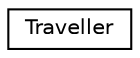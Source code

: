 digraph "Graphical Class Hierarchy"
{
  edge [fontname="Helvetica",fontsize="10",labelfontname="Helvetica",labelfontsize="10"];
  node [fontname="Helvetica",fontsize="10",shape=record];
  rankdir="LR";
  Node1 [label="Traveller",height=0.2,width=0.4,color="black", fillcolor="white", style="filled",URL="$structTraveller.html",tooltip="Traveller structure which contains a name, waiting time, and state. "];
}
